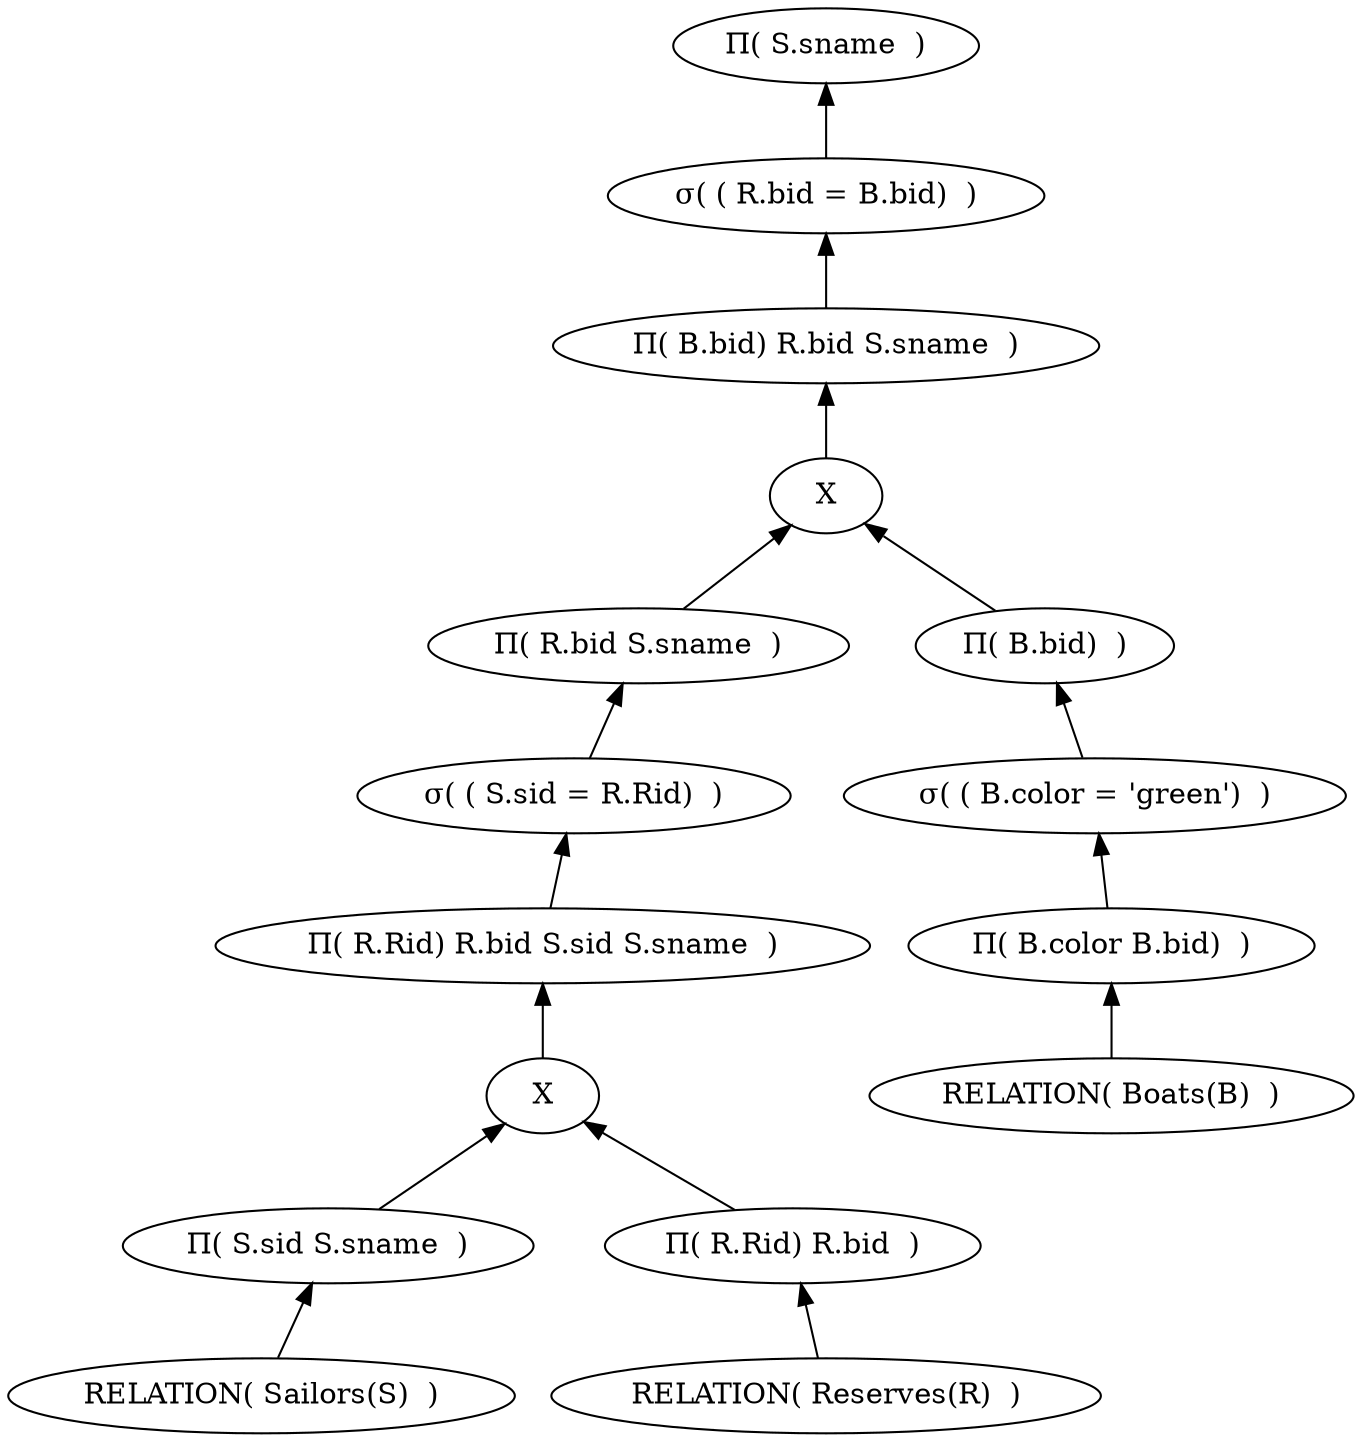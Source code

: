 digraph G {
edge [dir=back]
node1[ label = "&#928;( S.sname  )"]
node2[ label = "&#963;( ( R.bid = B.bid)  )" ]
node1->node2
node3[ label = "&#928;( B.bid) R.bid S.sname  )"]
node2->node3
node4[ label = "X"]
node3->node4
node5[ label = "&#928;( R.bid S.sname  )"]
node4->node5
node6[ label = "&#963;( ( S.sid = R.Rid)  )" ]
node5->node6
node7[ label = "&#928;( R.Rid) R.bid S.sid S.sname  )"]
node6->node7
node8[ label = "X"]
node7->node8
node9[ label = "&#928;( S.sid S.sname  )"]
node8->node9
node10[ label = "RELATION( Sailors(S)  )" ]
node9->node10
node11[ label = "&#928;( R.Rid) R.bid  )"]
node8->node11
node12[ label = "RELATION( Reserves(R)  )" ]
node11->node12
node13[ label = "&#928;( B.bid)  )"]
node4->node13
node14[ label = "&#963;( ( B.color = 'green')  )" ]
node13->node14
node15[ label = "&#928;( B.color B.bid)  )"]
node14->node15
node16[ label = "RELATION( Boats(B)  )" ]
node15->node16
}
